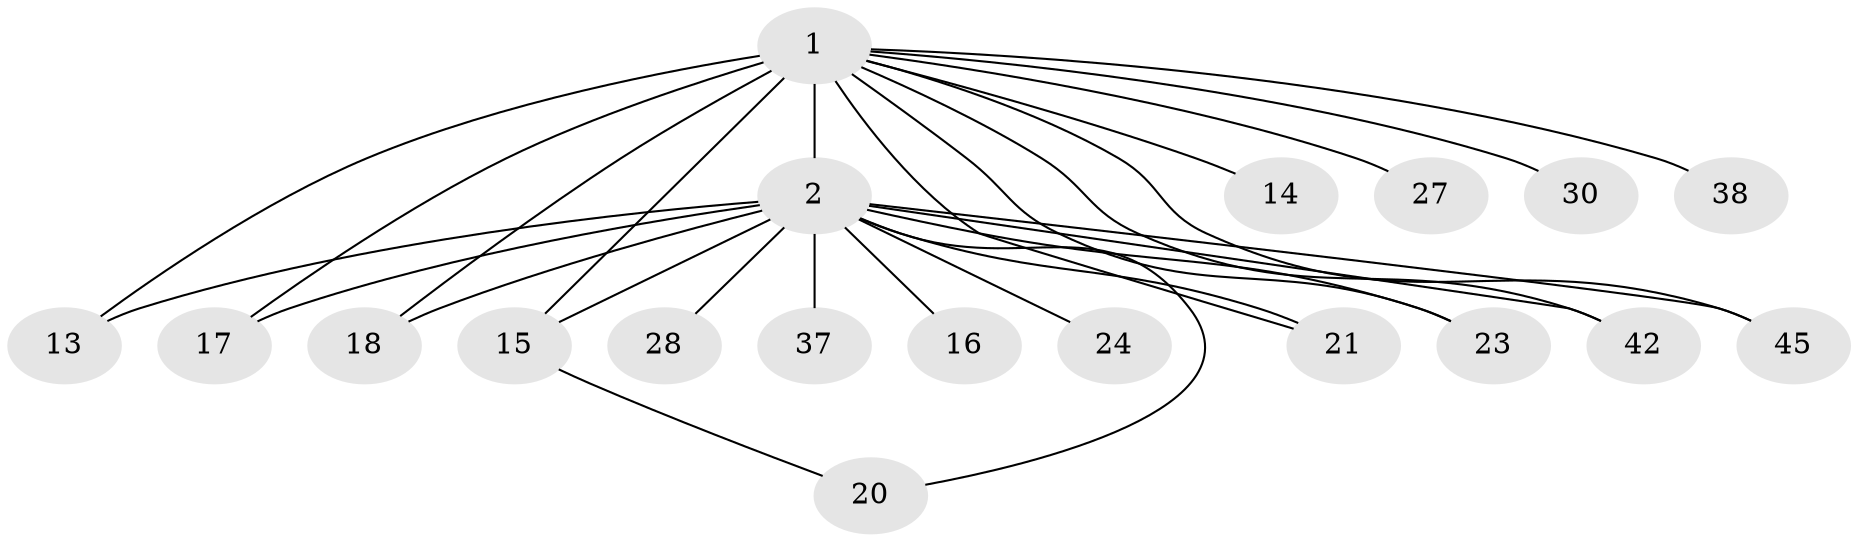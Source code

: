 // original degree distribution, {14: 0.015625, 19: 0.03125, 15: 0.03125, 17: 0.015625, 13: 0.03125, 22: 0.015625, 18: 0.015625, 2: 0.5625, 8: 0.015625, 3: 0.171875, 5: 0.0625, 4: 0.03125}
// Generated by graph-tools (version 1.1) at 2025/17/03/04/25 18:17:15]
// undirected, 19 vertices, 27 edges
graph export_dot {
graph [start="1"]
  node [color=gray90,style=filled];
  1 [super="+25+40+3+48+34"];
  2 [super="+6+12+4+50+32+46+9+8"];
  13 [super="+47"];
  14;
  15 [super="+39"];
  16;
  17;
  18 [super="+52+51"];
  20;
  21;
  23;
  24 [super="+33"];
  27;
  28 [super="+55+43"];
  30;
  37;
  38;
  42 [super="+44"];
  45;
  1 -- 2 [weight=38];
  1 -- 45;
  1 -- 13;
  1 -- 14 [weight=2];
  1 -- 15 [weight=2];
  1 -- 17;
  1 -- 18;
  1 -- 21;
  1 -- 23;
  1 -- 27 [weight=2];
  1 -- 30 [weight=2];
  1 -- 38 [weight=2];
  1 -- 42 [weight=2];
  2 -- 13 [weight=2];
  2 -- 45;
  2 -- 28 [weight=4];
  2 -- 16 [weight=2];
  2 -- 17 [weight=2];
  2 -- 15 [weight=2];
  2 -- 21;
  2 -- 23;
  2 -- 24 [weight=4];
  2 -- 37 [weight=2];
  2 -- 42;
  2 -- 18 [weight=2];
  2 -- 20;
  15 -- 20;
}
